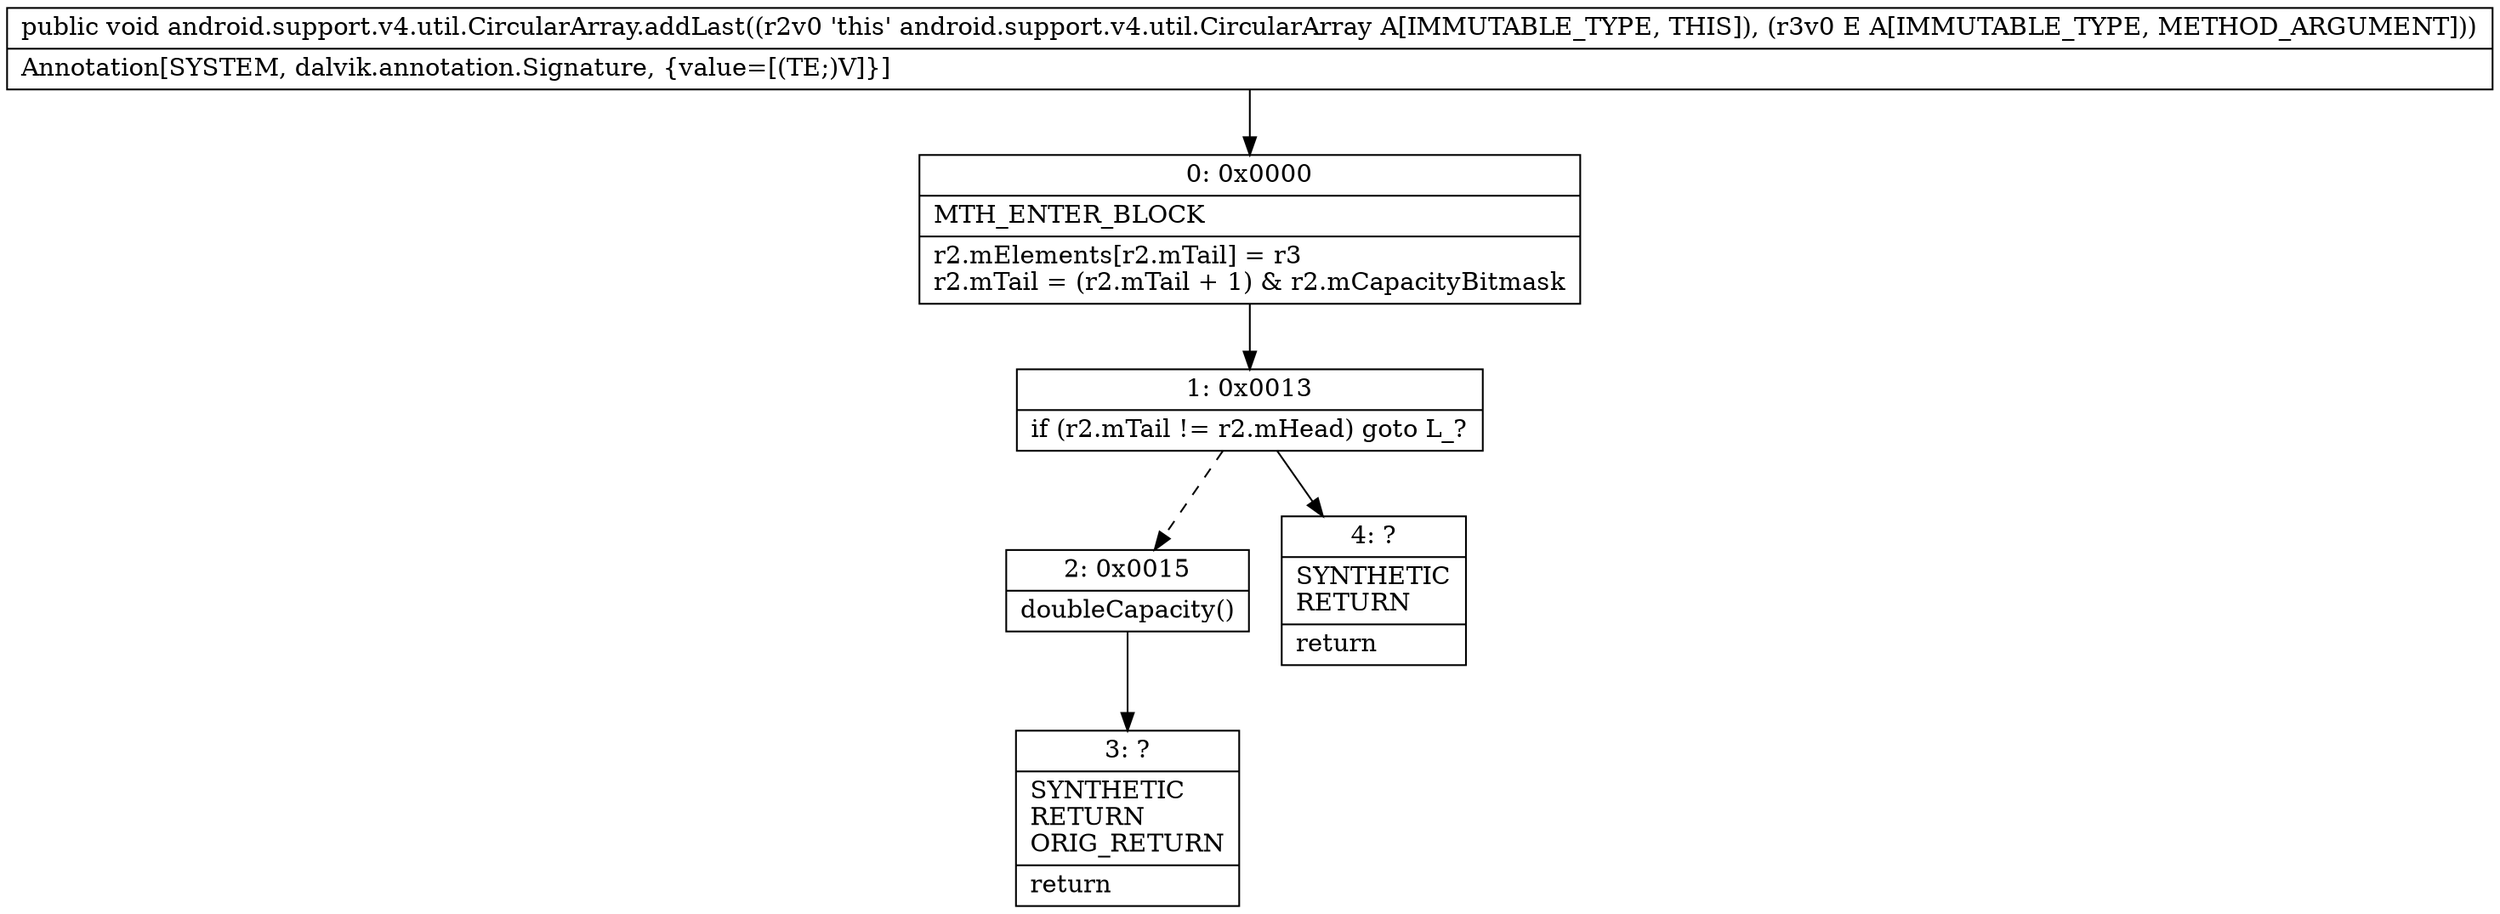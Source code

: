 digraph "CFG forandroid.support.v4.util.CircularArray.addLast(Ljava\/lang\/Object;)V" {
Node_0 [shape=record,label="{0\:\ 0x0000|MTH_ENTER_BLOCK\l|r2.mElements[r2.mTail] = r3\lr2.mTail = (r2.mTail + 1) & r2.mCapacityBitmask\l}"];
Node_1 [shape=record,label="{1\:\ 0x0013|if (r2.mTail != r2.mHead) goto L_?\l}"];
Node_2 [shape=record,label="{2\:\ 0x0015|doubleCapacity()\l}"];
Node_3 [shape=record,label="{3\:\ ?|SYNTHETIC\lRETURN\lORIG_RETURN\l|return\l}"];
Node_4 [shape=record,label="{4\:\ ?|SYNTHETIC\lRETURN\l|return\l}"];
MethodNode[shape=record,label="{public void android.support.v4.util.CircularArray.addLast((r2v0 'this' android.support.v4.util.CircularArray A[IMMUTABLE_TYPE, THIS]), (r3v0 E A[IMMUTABLE_TYPE, METHOD_ARGUMENT]))  | Annotation[SYSTEM, dalvik.annotation.Signature, \{value=[(TE;)V]\}]\l}"];
MethodNode -> Node_0;
Node_0 -> Node_1;
Node_1 -> Node_2[style=dashed];
Node_1 -> Node_4;
Node_2 -> Node_3;
}

